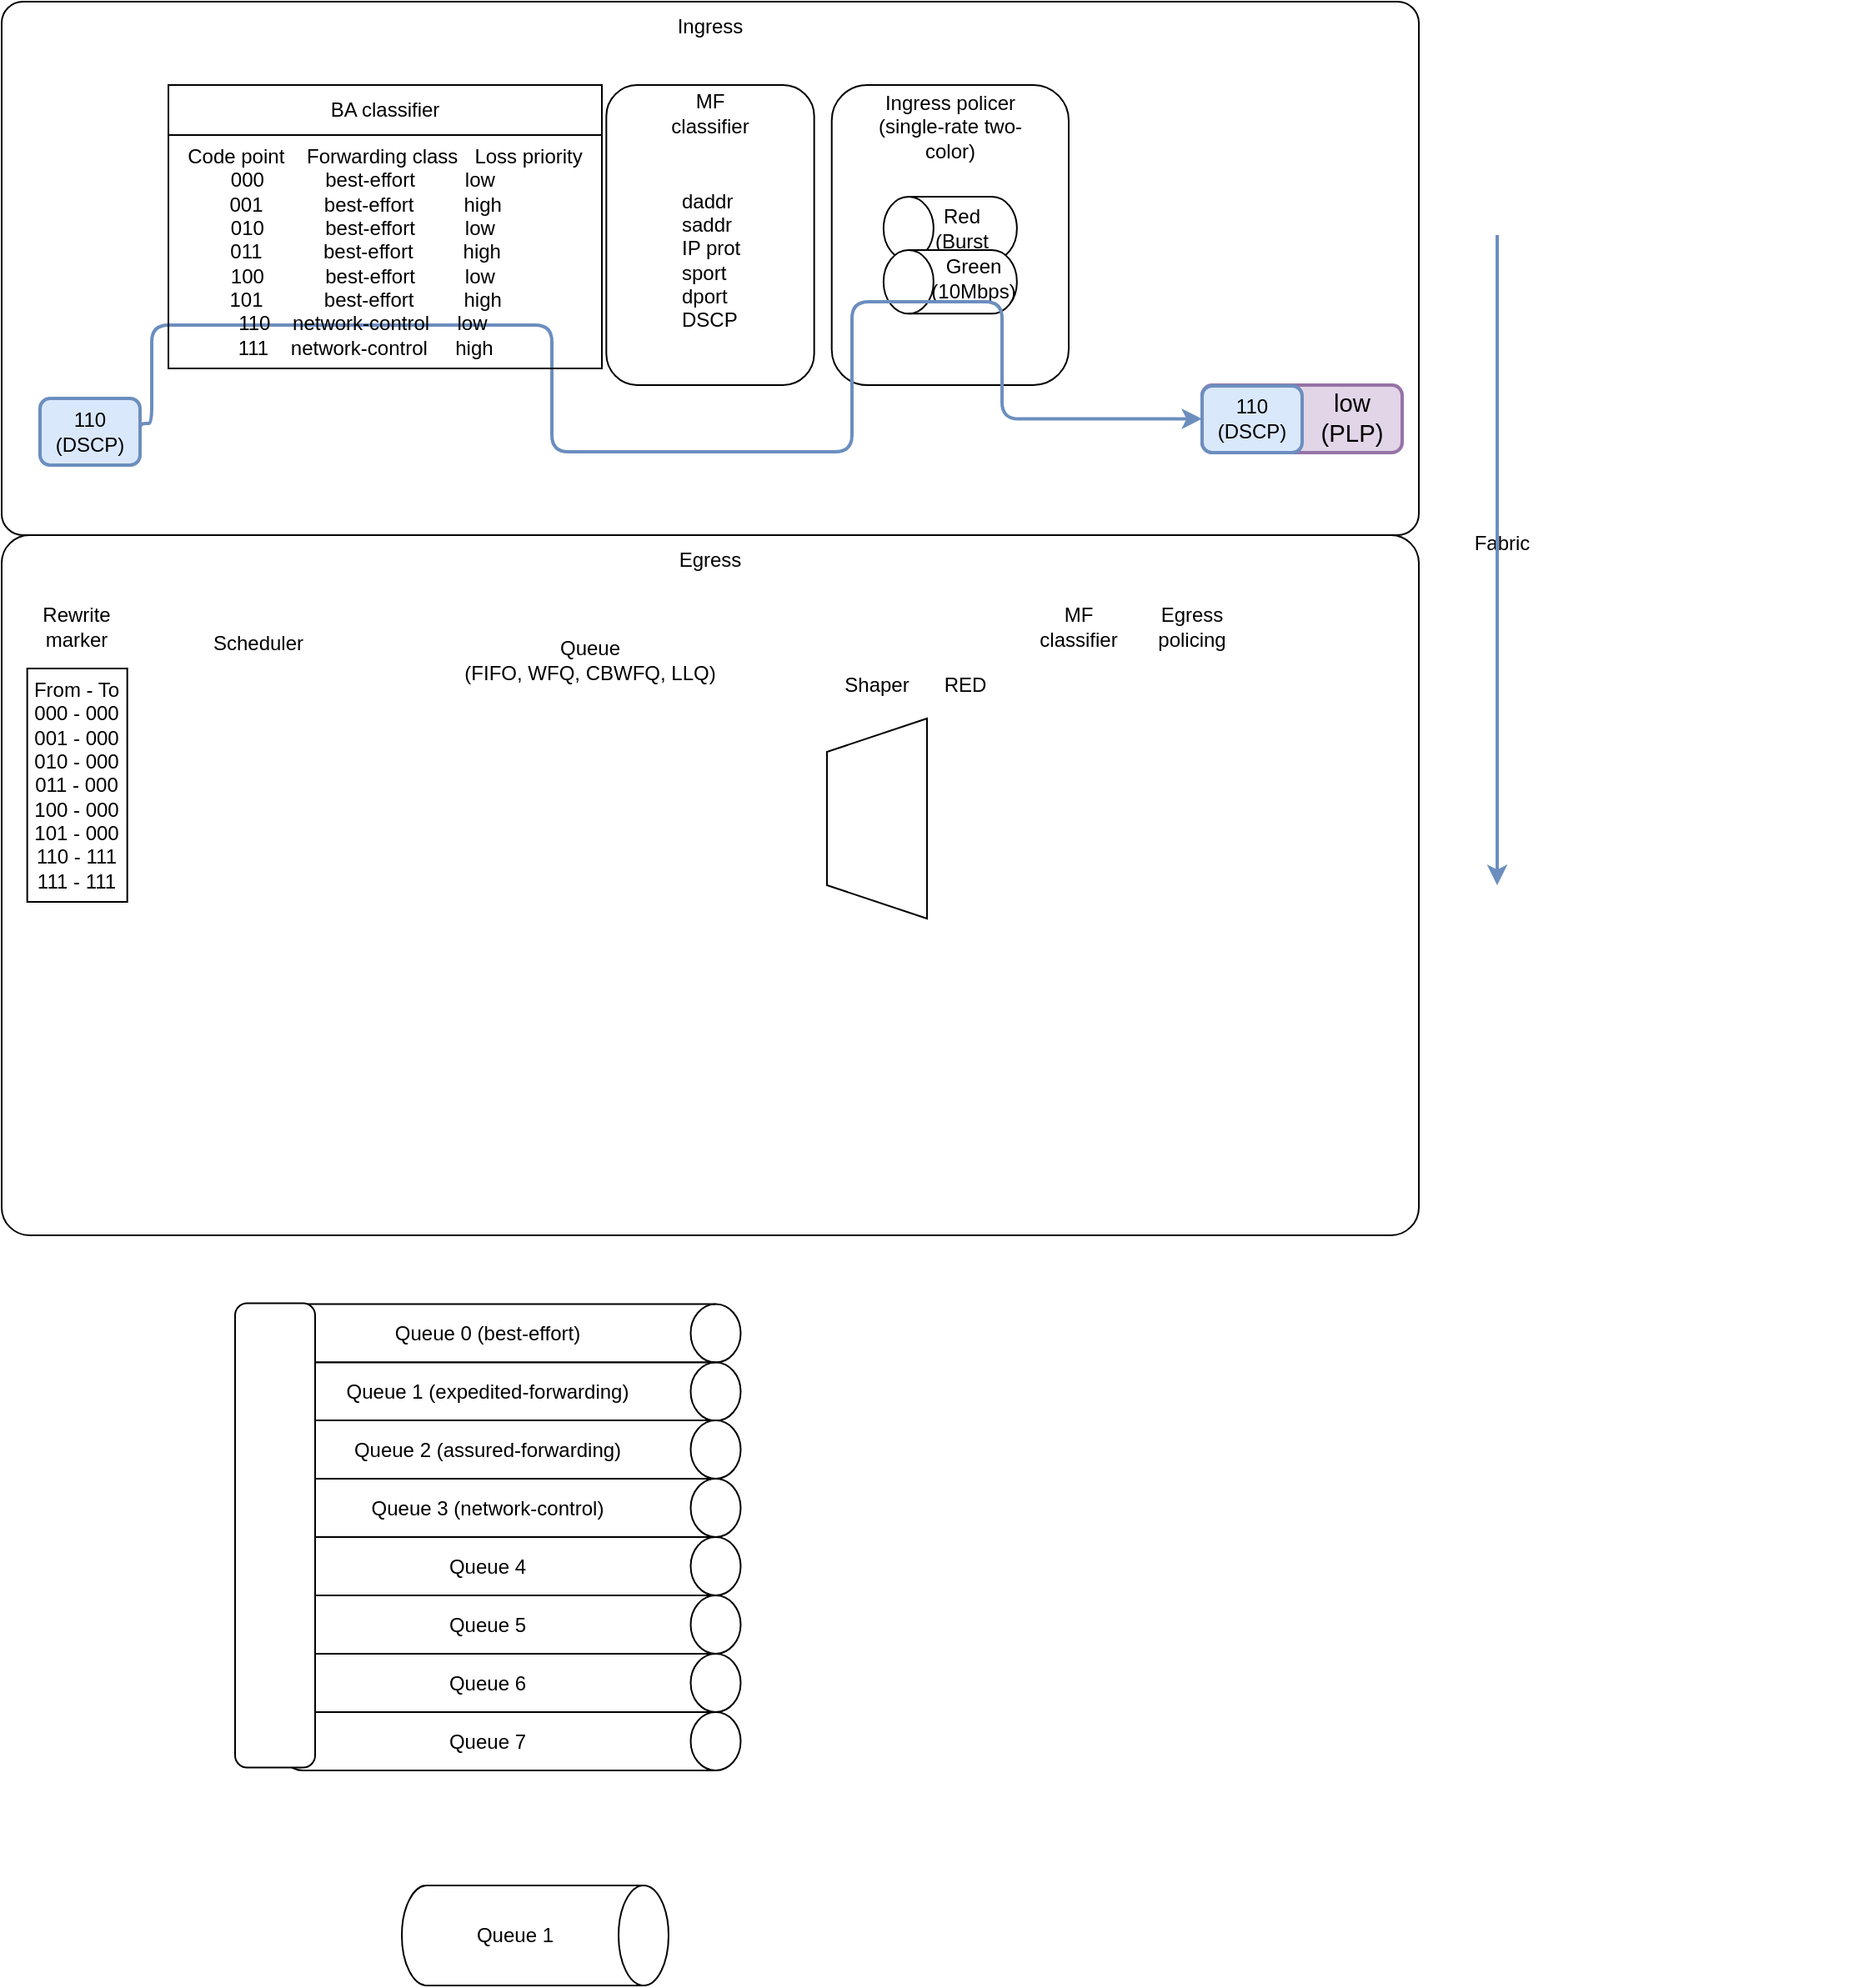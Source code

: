 <mxfile version="26.1.3">
  <diagram name="Page-1" id="kG5d2uivP7wJLAVlX3CE">
    <mxGraphModel dx="1603" dy="1240" grid="1" gridSize="10" guides="1" tooltips="1" connect="1" arrows="1" fold="1" page="1" pageScale="1" pageWidth="850" pageHeight="1100" math="0" shadow="0">
      <root>
        <mxCell id="0" />
        <mxCell id="1" parent="0" />
        <mxCell id="E14LCJ5W_eXGmbQzY-kX-23" value="" style="group;movable=0;resizable=1;rotatable=1;deletable=1;editable=1;locked=0;connectable=0;" vertex="1" connectable="0" parent="1">
          <mxGeometry x="-100" y="110" width="850" height="320" as="geometry" />
        </mxCell>
        <mxCell id="E14LCJ5W_eXGmbQzY-kX-21" value="" style="rounded=1;whiteSpace=wrap;html=1;arcSize=4;" vertex="1" parent="E14LCJ5W_eXGmbQzY-kX-23">
          <mxGeometry width="850" height="320" as="geometry" />
        </mxCell>
        <mxCell id="E14LCJ5W_eXGmbQzY-kX-22" value="Ingress" style="text;html=1;align=center;verticalAlign=middle;whiteSpace=wrap;rounded=0;" vertex="1" parent="E14LCJ5W_eXGmbQzY-kX-23">
          <mxGeometry x="352.143" width="145.714" height="30" as="geometry" />
        </mxCell>
        <mxCell id="E14LCJ5W_eXGmbQzY-kX-68" value="" style="group" vertex="1" connectable="0" parent="E14LCJ5W_eXGmbQzY-kX-23">
          <mxGeometry x="362.667" y="50" width="124.667" height="180" as="geometry" />
        </mxCell>
        <mxCell id="E14LCJ5W_eXGmbQzY-kX-67" value="" style="rounded=1;whiteSpace=wrap;html=1;" vertex="1" parent="E14LCJ5W_eXGmbQzY-kX-68">
          <mxGeometry width="124.667" height="180" as="geometry" />
        </mxCell>
        <mxCell id="E14LCJ5W_eXGmbQzY-kX-51" value="MF classifier" style="text;html=1;align=center;verticalAlign=middle;whiteSpace=wrap;rounded=0;" vertex="1" parent="E14LCJ5W_eXGmbQzY-kX-68">
          <mxGeometry x="28.333" y="6.923" width="68.0" height="20.769" as="geometry" />
        </mxCell>
        <mxCell id="E14LCJ5W_eXGmbQzY-kX-73" value="&lt;div&gt;daddr&lt;/div&gt;&lt;div&gt;saddr&lt;/div&gt;&lt;div&gt;IP prot&lt;/div&gt;&lt;div&gt;sport&lt;/div&gt;&lt;div&gt;dport&lt;/div&gt;&lt;div&gt;DSCP&lt;/div&gt;" style="text;strokeColor=none;fillColor=none;align=left;verticalAlign=middle;spacingLeft=4;spacingRight=4;overflow=hidden;points=[[0,0.5],[1,0.5]];portConstraint=eastwest;rotatable=0;whiteSpace=wrap;html=1;" vertex="1" parent="E14LCJ5W_eXGmbQzY-kX-68">
          <mxGeometry x="39.333" y="60" width="57" height="90" as="geometry" />
        </mxCell>
        <mxCell id="E14LCJ5W_eXGmbQzY-kX-70" value="" style="group" vertex="1" connectable="0" parent="E14LCJ5W_eXGmbQzY-kX-23">
          <mxGeometry x="497.86" y="50" width="142.14" height="180" as="geometry" />
        </mxCell>
        <mxCell id="E14LCJ5W_eXGmbQzY-kX-69" value="" style="rounded=1;whiteSpace=wrap;html=1;" vertex="1" parent="E14LCJ5W_eXGmbQzY-kX-70">
          <mxGeometry width="142.14" height="180" as="geometry" />
        </mxCell>
        <mxCell id="E14LCJ5W_eXGmbQzY-kX-50" value="&lt;div&gt;Ingress policer&lt;/div&gt;(single-rate two-color)" style="text;html=1;align=center;verticalAlign=middle;whiteSpace=wrap;rounded=0;" vertex="1" parent="E14LCJ5W_eXGmbQzY-kX-70">
          <mxGeometry x="11.845" y="14.692" width="118.45" height="20.769" as="geometry" />
        </mxCell>
        <mxCell id="E14LCJ5W_eXGmbQzY-kX-83" value="" style="group" vertex="1" connectable="0" parent="E14LCJ5W_eXGmbQzY-kX-70">
          <mxGeometry x="23.69" y="70" width="94.76" height="32.14" as="geometry" />
        </mxCell>
        <mxCell id="E14LCJ5W_eXGmbQzY-kX-79" value="" style="shape=cylinder3;whiteSpace=wrap;html=1;boundedLbl=1;backgroundOutline=1;size=15;rotation=-90;horizontal=1;flipH=1;flipV=0;" vertex="1" parent="E14LCJ5W_eXGmbQzY-kX-83">
          <mxGeometry x="28.345" y="-23.93" width="38.07" height="80" as="geometry" />
        </mxCell>
        <mxCell id="E14LCJ5W_eXGmbQzY-kX-81" value="Red (Burst" style="text;html=1;align=center;verticalAlign=middle;whiteSpace=wrap;rounded=0;" vertex="1" parent="E14LCJ5W_eXGmbQzY-kX-83">
          <mxGeometry x="42.725" y="6.07" width="23.69" height="20" as="geometry" />
        </mxCell>
        <mxCell id="E14LCJ5W_eXGmbQzY-kX-84" value="" style="group" vertex="1" connectable="0" parent="E14LCJ5W_eXGmbQzY-kX-70">
          <mxGeometry x="23.69" y="102" width="94.76" height="32.14" as="geometry" />
        </mxCell>
        <mxCell id="E14LCJ5W_eXGmbQzY-kX-80" value="" style="shape=cylinder3;whiteSpace=wrap;html=1;boundedLbl=1;backgroundOutline=1;size=15;rotation=-90;" vertex="1" parent="E14LCJ5W_eXGmbQzY-kX-84">
          <mxGeometry x="28.345" y="-23.93" width="38.07" height="80" as="geometry" />
        </mxCell>
        <mxCell id="E14LCJ5W_eXGmbQzY-kX-82" value="Green (10Mbps)" style="text;html=1;align=center;verticalAlign=middle;whiteSpace=wrap;rounded=0;" vertex="1" parent="E14LCJ5W_eXGmbQzY-kX-84">
          <mxGeometry x="49.915" y="4.07" width="23.69" height="20" as="geometry" />
        </mxCell>
        <mxCell id="E14LCJ5W_eXGmbQzY-kX-24" value="" style="group;movable=0;resizable=1;rotatable=1;deletable=1;editable=1;locked=0;connectable=0;" vertex="1" connectable="0" parent="1">
          <mxGeometry x="-100" y="430" width="850" height="502.5" as="geometry" />
        </mxCell>
        <mxCell id="E14LCJ5W_eXGmbQzY-kX-25" value="" style="rounded=1;whiteSpace=wrap;html=1;arcSize=4;connectable=0;" vertex="1" parent="E14LCJ5W_eXGmbQzY-kX-24">
          <mxGeometry width="850" height="420" as="geometry" />
        </mxCell>
        <mxCell id="E14LCJ5W_eXGmbQzY-kX-26" value="Egress" style="text;html=1;align=center;verticalAlign=middle;whiteSpace=wrap;rounded=0;" vertex="1" parent="E14LCJ5W_eXGmbQzY-kX-24">
          <mxGeometry x="352.143" width="145.714" height="30" as="geometry" />
        </mxCell>
        <mxCell id="E14LCJ5W_eXGmbQzY-kX-57" value="Egress policing" style="text;html=1;align=center;verticalAlign=middle;whiteSpace=wrap;rounded=0;" vertex="1" parent="E14LCJ5W_eXGmbQzY-kX-24">
          <mxGeometry x="680" y="40" width="68.0" height="30" as="geometry" />
        </mxCell>
        <mxCell id="E14LCJ5W_eXGmbQzY-kX-58" value="MF classifier" style="text;html=1;align=center;verticalAlign=middle;whiteSpace=wrap;rounded=0;" vertex="1" parent="E14LCJ5W_eXGmbQzY-kX-24">
          <mxGeometry x="611.997" y="40" width="68.0" height="30" as="geometry" />
        </mxCell>
        <mxCell id="E14LCJ5W_eXGmbQzY-kX-59" value="RED" style="text;html=1;align=center;verticalAlign=middle;whiteSpace=wrap;rounded=0;" vertex="1" parent="E14LCJ5W_eXGmbQzY-kX-24">
          <mxGeometry x="543.998" y="75" width="68.0" height="30" as="geometry" />
        </mxCell>
        <mxCell id="E14LCJ5W_eXGmbQzY-kX-60" value="Shaper" style="text;html=1;align=center;verticalAlign=middle;whiteSpace=wrap;rounded=0;" vertex="1" parent="E14LCJ5W_eXGmbQzY-kX-24">
          <mxGeometry x="491.003" y="75" width="68.0" height="30" as="geometry" />
        </mxCell>
        <mxCell id="E14LCJ5W_eXGmbQzY-kX-61" value="Scheduler" style="text;html=1;align=center;verticalAlign=middle;whiteSpace=wrap;rounded=0;" vertex="1" parent="E14LCJ5W_eXGmbQzY-kX-24">
          <mxGeometry x="120.0" y="50" width="68.0" height="30" as="geometry" />
        </mxCell>
        <mxCell id="E14LCJ5W_eXGmbQzY-kX-62" value="Rewrite marker" style="text;html=1;align=center;verticalAlign=middle;whiteSpace=wrap;rounded=0;" vertex="1" parent="E14LCJ5W_eXGmbQzY-kX-24">
          <mxGeometry x="11.333" y="40" width="68.0" height="30" as="geometry" />
        </mxCell>
        <mxCell id="E14LCJ5W_eXGmbQzY-kX-63" value="&lt;div&gt;Queue&lt;/div&gt;&lt;div&gt;(FIFO, WFQ, CBWFQ, LLQ)&lt;/div&gt;" style="text;html=1;align=center;verticalAlign=middle;whiteSpace=wrap;rounded=0;" vertex="1" parent="E14LCJ5W_eXGmbQzY-kX-24">
          <mxGeometry x="274.58" y="60" width="155.85" height="30" as="geometry" />
        </mxCell>
        <mxCell id="E14LCJ5W_eXGmbQzY-kX-78" value="Queue 0 (best-effort)" style="shape=cylinder3;whiteSpace=wrap;html=1;boundedLbl=1;backgroundOutline=1;size=15;rotation=90;horizontal=0;" vertex="1" parent="E14LCJ5W_eXGmbQzY-kX-24">
          <mxGeometry x="287" y="340" width="35" height="277.5" as="geometry" />
        </mxCell>
        <mxCell id="E14LCJ5W_eXGmbQzY-kX-90" value="From - To&lt;br&gt;000 - 000&lt;br&gt;001 - 000&lt;br&gt;010 - 000&lt;br&gt;011 - 000&lt;br&gt;100 - 000&lt;br&gt;101 - 000&lt;div&gt;110 - 111&lt;/div&gt;&lt;div&gt;111 - 111&lt;/div&gt;" style="text;html=1;align=center;verticalAlign=middle;whiteSpace=wrap;rounded=0;strokeColor=default;" vertex="1" parent="E14LCJ5W_eXGmbQzY-kX-24">
          <mxGeometry x="15.33" y="80" width="60" height="140" as="geometry" />
        </mxCell>
        <mxCell id="E14LCJ5W_eXGmbQzY-kX-91" value="Queue 1 (expedited-forwarding)" style="shape=cylinder3;whiteSpace=wrap;html=1;boundedLbl=1;backgroundOutline=1;size=15;rotation=90;strokeColor=default;align=center;verticalAlign=middle;fontFamily=Helvetica;fontSize=12;fontColor=default;fillColor=default;horizontal=0;" vertex="1" parent="E14LCJ5W_eXGmbQzY-kX-24">
          <mxGeometry x="287" y="375" width="35" height="277.5" as="geometry" />
        </mxCell>
        <mxCell id="E14LCJ5W_eXGmbQzY-kX-92" value="Queue 2 (assured-forwarding)" style="shape=cylinder3;whiteSpace=wrap;html=1;boundedLbl=1;backgroundOutline=1;size=15;rotation=90;strokeColor=default;align=center;verticalAlign=middle;fontFamily=Helvetica;fontSize=12;fontColor=default;fillColor=default;horizontal=0;" vertex="1" parent="E14LCJ5W_eXGmbQzY-kX-24">
          <mxGeometry x="287" y="409.75" width="35" height="277.5" as="geometry" />
        </mxCell>
        <mxCell id="E14LCJ5W_eXGmbQzY-kX-93" value="Queue 3 (network-control)" style="shape=cylinder3;whiteSpace=wrap;html=1;boundedLbl=1;backgroundOutline=1;size=15;rotation=90;strokeColor=default;align=center;verticalAlign=middle;fontFamily=Helvetica;fontSize=12;fontColor=default;fillColor=default;horizontal=0;" vertex="1" parent="E14LCJ5W_eXGmbQzY-kX-24">
          <mxGeometry x="287" y="444.75" width="35" height="277.5" as="geometry" />
        </mxCell>
        <mxCell id="E14LCJ5W_eXGmbQzY-kX-95" value="Queue 5" style="shape=cylinder3;whiteSpace=wrap;html=1;boundedLbl=1;backgroundOutline=1;size=15;rotation=90;strokeColor=default;align=center;verticalAlign=middle;fontFamily=Helvetica;fontSize=12;fontColor=default;fillColor=default;horizontal=0;" vertex="1" parent="E14LCJ5W_eXGmbQzY-kX-24">
          <mxGeometry x="287" y="514.75" width="35" height="277.5" as="geometry" />
        </mxCell>
        <mxCell id="E14LCJ5W_eXGmbQzY-kX-94" value="Queue 4" style="shape=cylinder3;whiteSpace=wrap;html=1;boundedLbl=1;backgroundOutline=1;size=15;rotation=90;strokeColor=default;align=center;verticalAlign=middle;fontFamily=Helvetica;fontSize=12;fontColor=default;fillColor=default;horizontal=0;" vertex="1" parent="E14LCJ5W_eXGmbQzY-kX-24">
          <mxGeometry x="287" y="479.75" width="35" height="277.5" as="geometry" />
        </mxCell>
        <mxCell id="E14LCJ5W_eXGmbQzY-kX-96" value="Queue 7" style="shape=cylinder3;whiteSpace=wrap;html=1;boundedLbl=1;backgroundOutline=1;size=15;rotation=90;strokeColor=default;align=center;verticalAlign=middle;fontFamily=Helvetica;fontSize=12;fontColor=default;fillColor=default;horizontal=0;" vertex="1" parent="E14LCJ5W_eXGmbQzY-kX-24">
          <mxGeometry x="287" y="584.75" width="35" height="277.5" as="geometry" />
        </mxCell>
        <mxCell id="E14LCJ5W_eXGmbQzY-kX-97" value="Queue 6" style="shape=cylinder3;whiteSpace=wrap;html=1;boundedLbl=1;backgroundOutline=1;size=15;rotation=90;strokeColor=default;align=center;verticalAlign=middle;fontFamily=Helvetica;fontSize=12;fontColor=default;fillColor=default;horizontal=0;" vertex="1" parent="E14LCJ5W_eXGmbQzY-kX-24">
          <mxGeometry x="287" y="549.75" width="35" height="277.5" as="geometry" />
        </mxCell>
        <mxCell id="E14LCJ5W_eXGmbQzY-kX-99" value="" style="shape=trapezoid;perimeter=trapezoidPerimeter;whiteSpace=wrap;html=1;fixedSize=1;rotation=-90;" vertex="1" parent="E14LCJ5W_eXGmbQzY-kX-24">
          <mxGeometry x="465" y="140" width="120" height="60" as="geometry" />
        </mxCell>
        <mxCell id="E14LCJ5W_eXGmbQzY-kX-100" value="" style="rounded=1;whiteSpace=wrap;html=1;" vertex="1" parent="E14LCJ5W_eXGmbQzY-kX-24">
          <mxGeometry x="140" y="460.75" width="48" height="278.5" as="geometry" />
        </mxCell>
        <mxCell id="E14LCJ5W_eXGmbQzY-kX-32" value="" style="group;rounded=0;" vertex="1" connectable="0" parent="1">
          <mxGeometry x="-77" y="348" width="60" height="40" as="geometry" />
        </mxCell>
        <mxCell id="E14LCJ5W_eXGmbQzY-kX-18" value="" style="rounded=1;whiteSpace=wrap;html=1;strokeWidth=2;fillColor=#dae8fc;strokeColor=#6c8ebf;" vertex="1" parent="E14LCJ5W_eXGmbQzY-kX-32">
          <mxGeometry width="60" height="40" as="geometry" />
        </mxCell>
        <mxCell id="E14LCJ5W_eXGmbQzY-kX-20" value="110 (DSCP)" style="text;html=1;align=center;verticalAlign=middle;whiteSpace=wrap;rounded=0;" vertex="1" parent="E14LCJ5W_eXGmbQzY-kX-32">
          <mxGeometry y="5" width="60" height="30" as="geometry" />
        </mxCell>
        <mxCell id="E14LCJ5W_eXGmbQzY-kX-39" value="" style="group;movable=1;resizable=1;rotatable=1;deletable=1;editable=1;locked=0;connectable=1;" vertex="1" connectable="0" parent="1">
          <mxGeometry x="620" y="340" width="120" height="40.5" as="geometry" />
        </mxCell>
        <mxCell id="E14LCJ5W_eXGmbQzY-kX-35" value="" style="rounded=1;whiteSpace=wrap;html=1;strokeWidth=2;fillColor=#e1d5e7;strokeColor=#9673a6;container=0;movable=1;resizable=1;rotatable=1;deletable=1;editable=1;locked=0;connectable=1;" vertex="1" parent="E14LCJ5W_eXGmbQzY-kX-39">
          <mxGeometry width="120" height="40.5" as="geometry" />
        </mxCell>
        <mxCell id="E14LCJ5W_eXGmbQzY-kX-36" value="" style="rounded=1;whiteSpace=wrap;html=1;strokeWidth=2;fillColor=#dae8fc;strokeColor=#6c8ebf;container=0;movable=1;resizable=1;rotatable=1;deletable=1;editable=1;locked=0;connectable=1;" vertex="1" parent="E14LCJ5W_eXGmbQzY-kX-39">
          <mxGeometry y="0.5" width="60" height="40" as="geometry" />
        </mxCell>
        <mxCell id="E14LCJ5W_eXGmbQzY-kX-37" value="&lt;div&gt;&lt;span id=&quot;docs-internal-guid-3cf29f75-7fff-9f79-dc8e-d7f21d045dcd&quot; style=&quot;font-size:11pt;font-family:Arial,sans-serif;color:#000000;background-color:transparent;font-weight:400;font-style:normal;font-variant:normal;text-decoration:none;vertical-align:baseline;white-space:pre;white-space:pre-wrap;&quot;&gt;low&lt;/span&gt;&lt;/div&gt;&lt;div&gt;&lt;span id=&quot;docs-internal-guid-3cf29f75-7fff-9f79-dc8e-d7f21d045dcd&quot; style=&quot;font-size:11pt;font-family:Arial,sans-serif;color:#000000;background-color:transparent;font-weight:400;font-style:normal;font-variant:normal;text-decoration:none;vertical-align:baseline;white-space:pre;white-space:pre-wrap;&quot;&gt;(PLP)&lt;/span&gt;&lt;/div&gt;" style="text;html=1;align=center;verticalAlign=middle;whiteSpace=wrap;rounded=0;container=0;movable=1;resizable=1;rotatable=1;deletable=1;editable=1;locked=0;connectable=1;" vertex="1" parent="E14LCJ5W_eXGmbQzY-kX-39">
          <mxGeometry x="60" y="5.25" width="60" height="30" as="geometry" />
        </mxCell>
        <mxCell id="E14LCJ5W_eXGmbQzY-kX-38" value="110 (DSCP)" style="text;html=1;align=center;verticalAlign=middle;whiteSpace=wrap;rounded=0;container=0;movable=1;resizable=1;rotatable=1;deletable=1;editable=1;locked=0;connectable=1;" vertex="1" parent="E14LCJ5W_eXGmbQzY-kX-39">
          <mxGeometry y="5.25" width="60" height="30" as="geometry" />
        </mxCell>
        <mxCell id="E14LCJ5W_eXGmbQzY-kX-42" style="edgeStyle=orthogonalEdgeStyle;rounded=1;orthogonalLoop=1;jettySize=auto;html=1;entryX=0;entryY=0.5;entryDx=0;entryDy=0;exitX=1;exitY=0.5;exitDx=0;exitDy=0;fillColor=#dae8fc;strokeColor=#6c8ebf;strokeWidth=2;arcSize=20;flowAnimation=0;enumerate=0;orthogonal=0;ignoreEdge=0;noJump=0;bendable=1;curved=0;" edge="1" parent="1" source="E14LCJ5W_eXGmbQzY-kX-18" target="E14LCJ5W_eXGmbQzY-kX-38">
          <mxGeometry relative="1" as="geometry">
            <mxPoint x="-30" y="330" as="sourcePoint" />
            <Array as="points">
              <mxPoint x="-17" y="363" />
              <mxPoint x="-10" y="363" />
              <mxPoint x="-10" y="304" />
              <mxPoint x="230" y="304" />
              <mxPoint x="230" y="380" />
              <mxPoint x="410" y="380" />
              <mxPoint x="410" y="290" />
              <mxPoint x="500" y="290" />
              <mxPoint x="500" y="360" />
            </Array>
          </mxGeometry>
        </mxCell>
        <mxCell id="E14LCJ5W_eXGmbQzY-kX-48" value="" style="group" vertex="1" connectable="0" parent="1">
          <mxGeometry y="160" width="260" height="170" as="geometry" />
        </mxCell>
        <mxCell id="E14LCJ5W_eXGmbQzY-kX-40" value="BA classifier" style="text;html=1;align=center;verticalAlign=middle;whiteSpace=wrap;rounded=0;strokeColor=default;" vertex="1" parent="E14LCJ5W_eXGmbQzY-kX-48">
          <mxGeometry width="260" height="30" as="geometry" />
        </mxCell>
        <mxCell id="E14LCJ5W_eXGmbQzY-kX-41" value="Code point&amp;nbsp;&amp;nbsp;&amp;nbsp; Forwarding class&amp;nbsp;&amp;nbsp; Loss priority&lt;br&gt;&amp;nbsp;000&amp;nbsp;&amp;nbsp;&amp;nbsp;&amp;nbsp;&amp;nbsp;&amp;nbsp;&amp;nbsp;&amp;nbsp;&amp;nbsp;&amp;nbsp; best-effort&amp;nbsp;&amp;nbsp;&amp;nbsp;&amp;nbsp;&amp;nbsp;&amp;nbsp;&amp;nbsp;&amp;nbsp; low&amp;nbsp;&amp;nbsp;&amp;nbsp;&amp;nbsp;&amp;nbsp;&amp;nbsp;&amp;nbsp; &amp;nbsp;&lt;br&gt;&amp;nbsp;001&amp;nbsp;&amp;nbsp;&amp;nbsp;&amp;nbsp;&amp;nbsp;&amp;nbsp;&amp;nbsp;&amp;nbsp;&amp;nbsp;&amp;nbsp; best-effort&amp;nbsp;&amp;nbsp;&amp;nbsp;&amp;nbsp;&amp;nbsp;&amp;nbsp;&amp;nbsp;&amp;nbsp; high&amp;nbsp;&amp;nbsp;&amp;nbsp;&amp;nbsp;&amp;nbsp;&amp;nbsp; &amp;nbsp;&lt;br&gt;&amp;nbsp;010&amp;nbsp;&amp;nbsp;&amp;nbsp;&amp;nbsp;&amp;nbsp;&amp;nbsp;&amp;nbsp;&amp;nbsp;&amp;nbsp;&amp;nbsp; best-effort&amp;nbsp;&amp;nbsp;&amp;nbsp;&amp;nbsp;&amp;nbsp;&amp;nbsp;&amp;nbsp;&amp;nbsp; low&amp;nbsp;&amp;nbsp;&amp;nbsp;&amp;nbsp;&amp;nbsp;&amp;nbsp;&amp;nbsp; &amp;nbsp;&lt;br&gt;&amp;nbsp;011&amp;nbsp;&amp;nbsp;&amp;nbsp;&amp;nbsp;&amp;nbsp;&amp;nbsp;&amp;nbsp;&amp;nbsp;&amp;nbsp;&amp;nbsp; best-effort&amp;nbsp;&amp;nbsp;&amp;nbsp;&amp;nbsp;&amp;nbsp;&amp;nbsp;&amp;nbsp;&amp;nbsp; high&amp;nbsp;&amp;nbsp;&amp;nbsp;&amp;nbsp;&amp;nbsp;&amp;nbsp; &amp;nbsp;&lt;br&gt;&amp;nbsp;100&amp;nbsp;&amp;nbsp;&amp;nbsp;&amp;nbsp;&amp;nbsp;&amp;nbsp;&amp;nbsp;&amp;nbsp;&amp;nbsp;&amp;nbsp; best-effort&amp;nbsp;&amp;nbsp;&amp;nbsp;&amp;nbsp;&amp;nbsp;&amp;nbsp;&amp;nbsp;&amp;nbsp; low&amp;nbsp;&amp;nbsp;&amp;nbsp;&amp;nbsp;&amp;nbsp;&amp;nbsp;&amp;nbsp; &amp;nbsp;&lt;br&gt;&amp;nbsp;101&amp;nbsp;&amp;nbsp;&amp;nbsp;&amp;nbsp;&amp;nbsp;&amp;nbsp;&amp;nbsp;&amp;nbsp;&amp;nbsp;&amp;nbsp; best-effort&amp;nbsp;&amp;nbsp;&amp;nbsp;&amp;nbsp;&amp;nbsp;&amp;nbsp;&amp;nbsp;&amp;nbsp; high&amp;nbsp;&amp;nbsp;&amp;nbsp;&amp;nbsp;&amp;nbsp;&amp;nbsp; &amp;nbsp;&lt;br&gt;&lt;div&gt;&amp;nbsp;110&amp;nbsp;&amp;nbsp;&amp;nbsp; network-control&amp;nbsp;&amp;nbsp;&amp;nbsp;&amp;nbsp; low&amp;nbsp;&amp;nbsp;&amp;nbsp; &amp;nbsp; &amp;nbsp;&amp;nbsp;&amp;nbsp; &lt;br&gt;&lt;/div&gt;&lt;div&gt;111&amp;nbsp;&amp;nbsp;&amp;nbsp; network-control&amp;nbsp;&amp;nbsp;&amp;nbsp;&amp;nbsp; high&amp;nbsp;&amp;nbsp;&amp;nbsp;&amp;nbsp;&amp;nbsp;&amp;nbsp;&amp;nbsp; &lt;br&gt;&lt;/div&gt;" style="text;html=1;align=center;verticalAlign=middle;whiteSpace=wrap;rounded=0;strokeColor=default;" vertex="1" parent="E14LCJ5W_eXGmbQzY-kX-48">
          <mxGeometry y="30" width="260" height="140" as="geometry" />
        </mxCell>
        <mxCell id="E14LCJ5W_eXGmbQzY-kX-53" value="Fabric" style="text;html=1;align=center;verticalAlign=middle;whiteSpace=wrap;rounded=0;" vertex="1" parent="1">
          <mxGeometry x="770" y="420" width="60" height="30" as="geometry" />
        </mxCell>
        <mxCell id="E14LCJ5W_eXGmbQzY-kX-54" value="" style="endArrow=classic;html=1;rounded=1;strokeColor=#6c8ebf;strokeWidth=2;align=center;verticalAlign=middle;arcSize=20;fontFamily=Helvetica;fontSize=11;fontColor=default;labelBackgroundColor=default;flowAnimation=0;curved=0;fillColor=#dae8fc;" edge="1" parent="1">
          <mxGeometry width="50" height="50" relative="1" as="geometry">
            <mxPoint x="797" y="250" as="sourcePoint" />
            <mxPoint x="797" y="640" as="targetPoint" />
          </mxGeometry>
        </mxCell>
        <mxCell id="E14LCJ5W_eXGmbQzY-kX-56" value="" style="shape=image;verticalLabelPosition=bottom;labelBackgroundColor=default;verticalAlign=top;aspect=fixed;imageAspect=0;image=https://www.juniper.net/documentation/us/en/software/junos/traffic-mgmt-qfx/images/g041252.gif;" vertex="1" parent="1">
          <mxGeometry x="410" y="810" width="597" height="294" as="geometry" />
        </mxCell>
        <mxCell id="E14LCJ5W_eXGmbQzY-kX-101" value="Queue 1" style="shape=cylinder3;whiteSpace=wrap;html=1;boundedLbl=1;backgroundOutline=1;size=15;rotation=90;horizontal=0;labelPosition=center;verticalLabelPosition=middle;align=center;verticalAlign=middle;" vertex="1" parent="1">
          <mxGeometry x="190" y="1190" width="60" height="160" as="geometry" />
        </mxCell>
      </root>
    </mxGraphModel>
  </diagram>
</mxfile>
